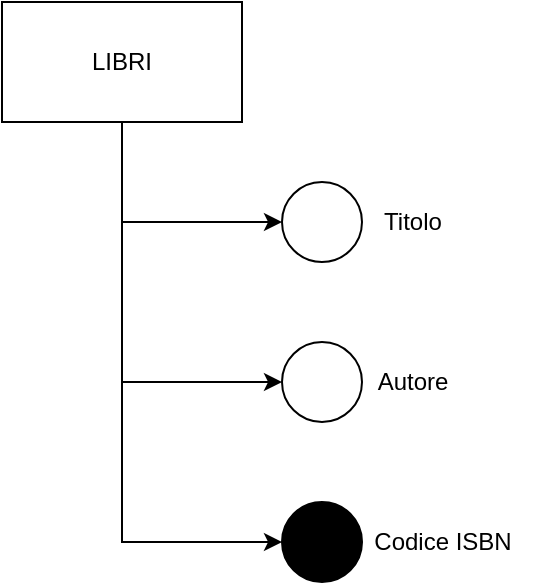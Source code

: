 <mxfile version="24.0.4" type="device">
  <diagram name="Pagina-1" id="QRmt2JAPzkII8L3Mz-DA">
    <mxGraphModel dx="281" dy="621" grid="1" gridSize="10" guides="1" tooltips="1" connect="1" arrows="1" fold="1" page="1" pageScale="1" pageWidth="827" pageHeight="1169" math="0" shadow="0">
      <root>
        <mxCell id="0" />
        <mxCell id="1" parent="0" />
        <mxCell id="3a4X-WqSIT83cRi1D-we-5" style="edgeStyle=orthogonalEdgeStyle;rounded=0;orthogonalLoop=1;jettySize=auto;html=1;entryX=0;entryY=0.5;entryDx=0;entryDy=0;exitX=0.5;exitY=1;exitDx=0;exitDy=0;" edge="1" parent="1" source="3a4X-WqSIT83cRi1D-we-1" target="3a4X-WqSIT83cRi1D-we-4">
          <mxGeometry relative="1" as="geometry">
            <mxPoint x="360" y="230" as="targetPoint" />
          </mxGeometry>
        </mxCell>
        <mxCell id="3a4X-WqSIT83cRi1D-we-6" style="edgeStyle=orthogonalEdgeStyle;rounded=0;orthogonalLoop=1;jettySize=auto;html=1;entryX=0;entryY=0.5;entryDx=0;entryDy=0;exitX=0.5;exitY=1;exitDx=0;exitDy=0;" edge="1" parent="1" source="3a4X-WqSIT83cRi1D-we-1" target="3a4X-WqSIT83cRi1D-we-7">
          <mxGeometry relative="1" as="geometry">
            <mxPoint x="360" y="290" as="targetPoint" />
          </mxGeometry>
        </mxCell>
        <mxCell id="3a4X-WqSIT83cRi1D-we-1" value="LIBRI" style="rounded=0;whiteSpace=wrap;html=1;" vertex="1" parent="1">
          <mxGeometry x="300" y="30" width="120" height="60" as="geometry" />
        </mxCell>
        <mxCell id="3a4X-WqSIT83cRi1D-we-2" value="" style="endArrow=classic;html=1;rounded=0;exitX=0.5;exitY=1;exitDx=0;exitDy=0;entryX=0;entryY=0.5;entryDx=0;entryDy=0;" edge="1" parent="1" source="3a4X-WqSIT83cRi1D-we-1" target="3a4X-WqSIT83cRi1D-we-3">
          <mxGeometry width="50" height="50" relative="1" as="geometry">
            <mxPoint x="390" y="350" as="sourcePoint" />
            <mxPoint x="360" y="170" as="targetPoint" />
            <Array as="points">
              <mxPoint x="360" y="140" />
            </Array>
          </mxGeometry>
        </mxCell>
        <mxCell id="3a4X-WqSIT83cRi1D-we-3" value="" style="ellipse;whiteSpace=wrap;html=1;aspect=fixed;" vertex="1" parent="1">
          <mxGeometry x="440" y="120" width="40" height="40" as="geometry" />
        </mxCell>
        <mxCell id="3a4X-WqSIT83cRi1D-we-4" value="" style="ellipse;whiteSpace=wrap;html=1;aspect=fixed;" vertex="1" parent="1">
          <mxGeometry x="440" y="200" width="40" height="40" as="geometry" />
        </mxCell>
        <mxCell id="3a4X-WqSIT83cRi1D-we-7" value="" style="ellipse;whiteSpace=wrap;html=1;aspect=fixed;fillColor=#000000;" vertex="1" parent="1">
          <mxGeometry x="440" y="280" width="40" height="40" as="geometry" />
        </mxCell>
        <mxCell id="3a4X-WqSIT83cRi1D-we-8" value="Titolo" style="text;html=1;align=center;verticalAlign=middle;resizable=0;points=[];autosize=1;strokeColor=none;fillColor=none;" vertex="1" parent="1">
          <mxGeometry x="480" y="125" width="50" height="30" as="geometry" />
        </mxCell>
        <mxCell id="3a4X-WqSIT83cRi1D-we-9" value="Autore" style="text;html=1;align=center;verticalAlign=middle;resizable=0;points=[];autosize=1;strokeColor=none;fillColor=none;" vertex="1" parent="1">
          <mxGeometry x="475" y="205" width="60" height="30" as="geometry" />
        </mxCell>
        <mxCell id="3a4X-WqSIT83cRi1D-we-10" value="Codice ISBN" style="text;html=1;align=center;verticalAlign=middle;resizable=0;points=[];autosize=1;strokeColor=none;fillColor=none;" vertex="1" parent="1">
          <mxGeometry x="475" y="285" width="90" height="30" as="geometry" />
        </mxCell>
      </root>
    </mxGraphModel>
  </diagram>
</mxfile>
